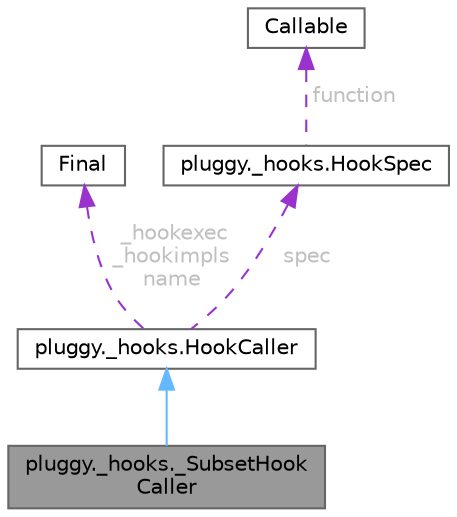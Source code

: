 digraph "pluggy._hooks._SubsetHookCaller"
{
 // LATEX_PDF_SIZE
  bgcolor="transparent";
  edge [fontname=Helvetica,fontsize=10,labelfontname=Helvetica,labelfontsize=10];
  node [fontname=Helvetica,fontsize=10,shape=box,height=0.2,width=0.4];
  Node1 [id="Node000001",label="pluggy._hooks._SubsetHook\lCaller",height=0.2,width=0.4,color="gray40", fillcolor="grey60", style="filled", fontcolor="black",tooltip=" "];
  Node2 -> Node1 [id="edge1_Node000001_Node000002",dir="back",color="steelblue1",style="solid",tooltip=" "];
  Node2 [id="Node000002",label="pluggy._hooks.HookCaller",height=0.2,width=0.4,color="gray40", fillcolor="white", style="filled",URL="$classpluggy_1_1__hooks_1_1_hook_caller.html",tooltip=" "];
  Node3 -> Node2 [id="edge2_Node000002_Node000003",dir="back",color="darkorchid3",style="dashed",tooltip=" ",label=" _hookexec\n_hookimpls\nname",fontcolor="grey" ];
  Node3 [id="Node000003",label="Final",height=0.2,width=0.4,color="gray40", fillcolor="white", style="filled",tooltip=" "];
  Node4 -> Node2 [id="edge3_Node000002_Node000004",dir="back",color="darkorchid3",style="dashed",tooltip=" ",label=" spec",fontcolor="grey" ];
  Node4 [id="Node000004",label="pluggy._hooks.HookSpec",height=0.2,width=0.4,color="gray40", fillcolor="white", style="filled",URL="$classpluggy_1_1__hooks_1_1_hook_spec.html",tooltip=" "];
  Node5 -> Node4 [id="edge4_Node000004_Node000005",dir="back",color="darkorchid3",style="dashed",tooltip=" ",label=" function",fontcolor="grey" ];
  Node5 [id="Node000005",label="Callable",height=0.2,width=0.4,color="gray40", fillcolor="white", style="filled",tooltip=" "];
}
